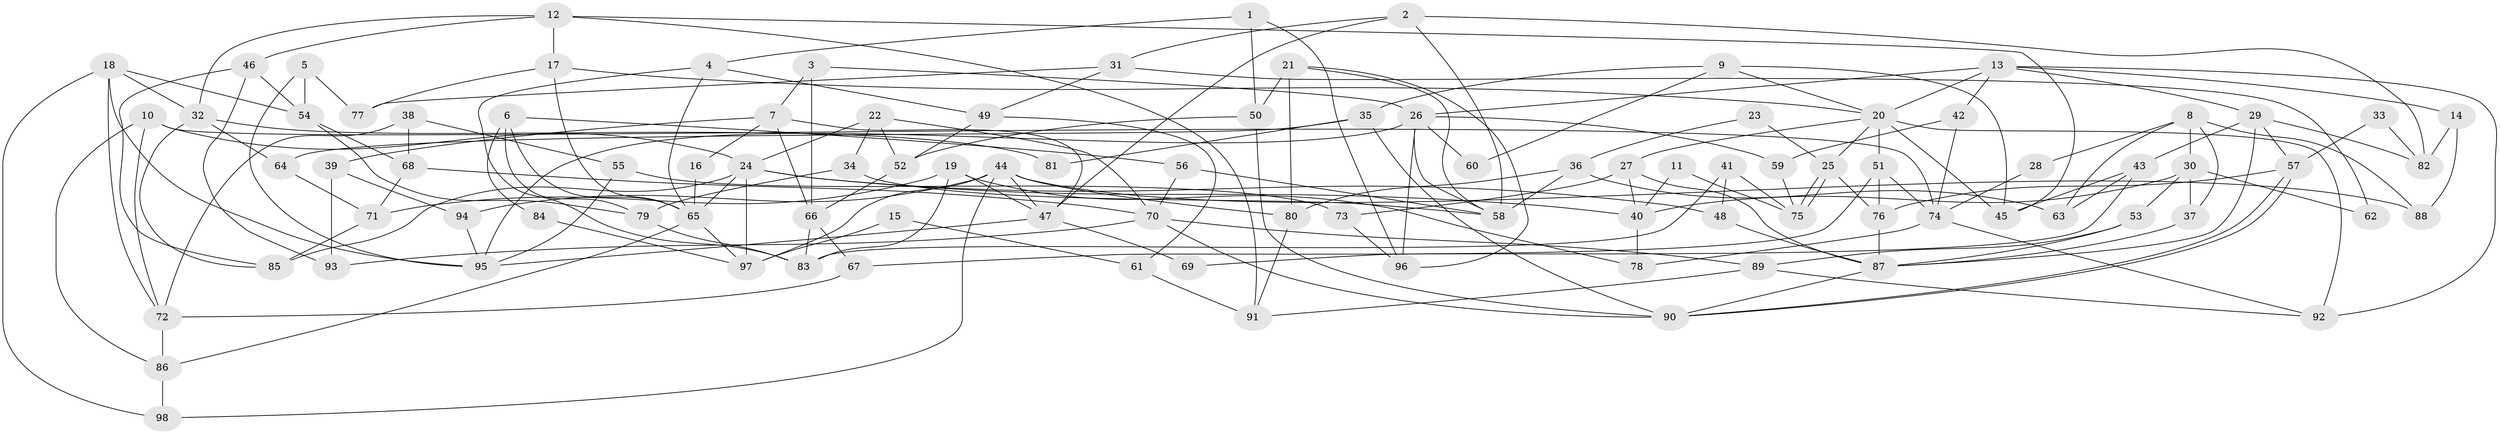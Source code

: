 // Generated by graph-tools (version 1.1) at 2025/02/03/09/25 03:02:16]
// undirected, 98 vertices, 196 edges
graph export_dot {
graph [start="1"]
  node [color=gray90,style=filled];
  1;
  2;
  3;
  4;
  5;
  6;
  7;
  8;
  9;
  10;
  11;
  12;
  13;
  14;
  15;
  16;
  17;
  18;
  19;
  20;
  21;
  22;
  23;
  24;
  25;
  26;
  27;
  28;
  29;
  30;
  31;
  32;
  33;
  34;
  35;
  36;
  37;
  38;
  39;
  40;
  41;
  42;
  43;
  44;
  45;
  46;
  47;
  48;
  49;
  50;
  51;
  52;
  53;
  54;
  55;
  56;
  57;
  58;
  59;
  60;
  61;
  62;
  63;
  64;
  65;
  66;
  67;
  68;
  69;
  70;
  71;
  72;
  73;
  74;
  75;
  76;
  77;
  78;
  79;
  80;
  81;
  82;
  83;
  84;
  85;
  86;
  87;
  88;
  89;
  90;
  91;
  92;
  93;
  94;
  95;
  96;
  97;
  98;
  1 -- 96;
  1 -- 50;
  1 -- 4;
  2 -- 47;
  2 -- 58;
  2 -- 31;
  2 -- 82;
  3 -- 7;
  3 -- 26;
  3 -- 66;
  4 -- 65;
  4 -- 49;
  4 -- 83;
  5 -- 54;
  5 -- 95;
  5 -- 77;
  6 -- 79;
  6 -- 65;
  6 -- 56;
  6 -- 84;
  7 -- 66;
  7 -- 47;
  7 -- 16;
  7 -- 39;
  8 -- 88;
  8 -- 30;
  8 -- 28;
  8 -- 37;
  8 -- 63;
  9 -- 45;
  9 -- 20;
  9 -- 35;
  9 -- 60;
  10 -- 74;
  10 -- 86;
  10 -- 24;
  10 -- 72;
  11 -- 75;
  11 -- 40;
  12 -- 17;
  12 -- 46;
  12 -- 32;
  12 -- 45;
  12 -- 91;
  13 -- 20;
  13 -- 26;
  13 -- 14;
  13 -- 29;
  13 -- 42;
  13 -- 92;
  14 -- 82;
  14 -- 88;
  15 -- 61;
  15 -- 97;
  16 -- 65;
  17 -- 20;
  17 -- 77;
  17 -- 65;
  18 -- 72;
  18 -- 54;
  18 -- 32;
  18 -- 95;
  18 -- 98;
  19 -- 83;
  19 -- 71;
  19 -- 47;
  19 -- 78;
  20 -- 92;
  20 -- 45;
  20 -- 25;
  20 -- 27;
  20 -- 51;
  21 -- 58;
  21 -- 96;
  21 -- 50;
  21 -- 80;
  22 -- 24;
  22 -- 70;
  22 -- 34;
  22 -- 52;
  23 -- 25;
  23 -- 36;
  24 -- 65;
  24 -- 40;
  24 -- 48;
  24 -- 85;
  24 -- 97;
  25 -- 75;
  25 -- 75;
  25 -- 76;
  26 -- 59;
  26 -- 95;
  26 -- 58;
  26 -- 60;
  26 -- 96;
  27 -- 87;
  27 -- 40;
  27 -- 73;
  28 -- 74;
  29 -- 87;
  29 -- 43;
  29 -- 57;
  29 -- 82;
  30 -- 37;
  30 -- 40;
  30 -- 53;
  30 -- 62;
  31 -- 49;
  31 -- 62;
  31 -- 77;
  32 -- 64;
  32 -- 81;
  32 -- 85;
  33 -- 57;
  33 -- 82;
  34 -- 79;
  34 -- 58;
  35 -- 90;
  35 -- 64;
  35 -- 81;
  36 -- 58;
  36 -- 80;
  36 -- 63;
  37 -- 87;
  38 -- 68;
  38 -- 72;
  38 -- 55;
  39 -- 94;
  39 -- 93;
  40 -- 78;
  41 -- 83;
  41 -- 48;
  41 -- 75;
  42 -- 74;
  42 -- 59;
  43 -- 63;
  43 -- 45;
  43 -- 69;
  44 -- 80;
  44 -- 97;
  44 -- 47;
  44 -- 88;
  44 -- 94;
  44 -- 98;
  46 -- 85;
  46 -- 93;
  46 -- 54;
  47 -- 69;
  47 -- 95;
  48 -- 87;
  49 -- 52;
  49 -- 61;
  50 -- 90;
  50 -- 52;
  51 -- 76;
  51 -- 67;
  51 -- 74;
  52 -- 66;
  53 -- 87;
  53 -- 89;
  54 -- 68;
  54 -- 79;
  55 -- 95;
  55 -- 73;
  56 -- 58;
  56 -- 70;
  57 -- 90;
  57 -- 90;
  57 -- 76;
  59 -- 75;
  61 -- 91;
  64 -- 71;
  65 -- 86;
  65 -- 97;
  66 -- 67;
  66 -- 83;
  67 -- 72;
  68 -- 70;
  68 -- 71;
  70 -- 89;
  70 -- 90;
  70 -- 93;
  71 -- 85;
  72 -- 86;
  73 -- 96;
  74 -- 78;
  74 -- 92;
  76 -- 87;
  79 -- 83;
  80 -- 91;
  84 -- 97;
  86 -- 98;
  87 -- 90;
  89 -- 92;
  89 -- 91;
  94 -- 95;
}
